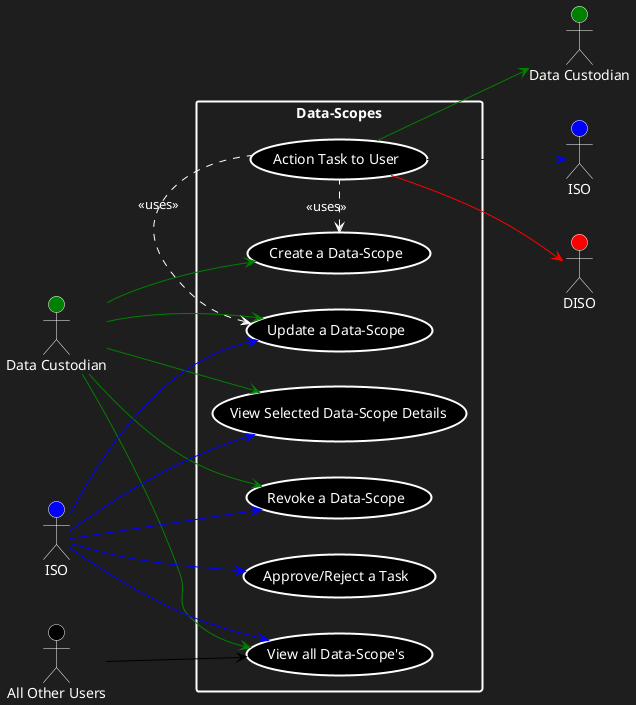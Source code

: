 @startuml
skinparam backgroundColor #1e1e1e
left to right direction
actor "Data Custodian" as ds #green;text:white;line:white
actor "Data Custodian" as ds2 #green;text:white;line:white
actor "ISO" as iso #blue;text:white;line:white
actor "ISO" as iso2 #blue;text:white;line:white
actor "DISO" as diso #red;text:white;line:white
actor "All Other Users" as all #black;text:white;line:white
rectangle Data-Scopes #text:white;line.bold;line:white {
  usecase "Create a Data-Scope" as UC1 #black;text:white;line.bold;line:white
  usecase "Update a Data-Scope" as UC2 #black;text:white;line.bold;line:white
  usecase "Revoke a Data-Scope" as UC3 #black;text:white;line.bold;line:white
  usecase "Action Task to User" as UC4 #black;text:white;line.bold;line:white
  usecase "Approve/Reject a Task" as UC5 #black;text:white;line.bold;line:white
  usecase "View all Data-Scope's" as UC6 #black;text:white;line.bold;line:white
  usecase "View Selected Data-Scope Details" as UC7 #black;text:white;line.bold;line:white
}
ds -[#green]-> UC1
ds -[#green]-> UC2
ds -[#green]-> UC3
ds -[#green]-> UC6
ds -[#green]-> UC7
iso -[#blue]-> UC2
iso -[#blue]-> UC3
iso -[#blue]-> UC5
iso -[#blue]-> UC6
iso -[#blue]-> UC7
all -[#black]-> UC6
UC4 -[#green]-> ds2
UC4 -[#blue]-> iso2
UC4 -[#red]-> diso
UC2 <. (UC4) #line:white;text:white : <<uses>>
UC1 <. (UC4) #line:white;text:white : <<uses>>
@enduml